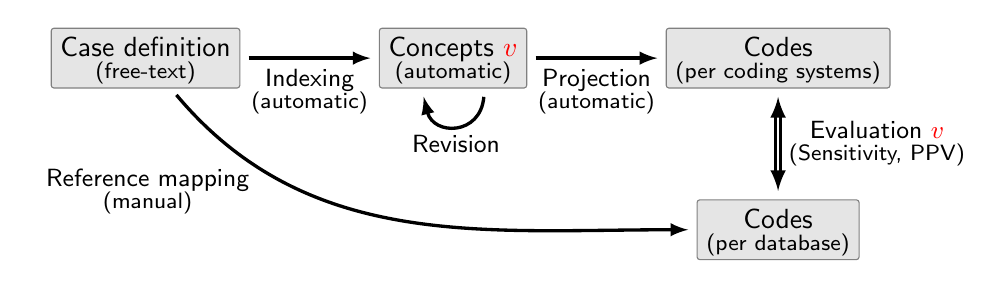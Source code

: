 % -*- mode: LaTeX -*-
\usetikzlibrary{arrows,calc,shapes.geometric,shapes.arrows,positioning,fit,backgrounds}


\begin{tikzpicture}[%
    every node/.style={%
      font=\sffamily,
      align=center
    },
    every path/.style={%
      font=\sffamily
    },
    insidearrow/.style={%
      -latex,
      very thick,
      shorten <= 3pt,
      shorten >= 3pt
    },
    insidenode/.style={%
      draw=black!50,
      fill=black!10,
      rounded corners=0.1em,
      text depth=0em
    },%
    outsidenode/.style={%
      text=black!70,%
      fill=none,draw=none
    },
    outsidearrow/.style={%
      dashed,
      color=black!70,thick,
      -latex, very thick,
      shorten <= 3pt,
      shorten >= 3pt
    },
  ]

  \node[insidenode] (concepts) {Concepts {\color{red}$v$}\\[-0.4em]\footnotesize (automatic)};
  \node[insidenode] (casedef) [left=5em of concepts] {Case definition \\[-0.4em] \footnotesize (free-text)};
  \node[insidenode] (codes) [right=5em of concepts] {Codes\\[-0.4em] \footnotesize (per coding systems)}; % {\color{red}$_m$}

  \path (casedef)
    edge[insidearrow]
    node[below] (indexing) {\small Indexing \\[-0.4em] \footnotesize (automatic)}
    (concepts);
  \path (concepts)
    edge[insidearrow]
    node[below] (mapping) {\small Projection \\[-0.4em] \footnotesize (automatic)}
    (codes);
  \draw[insidearrow] ($ (concepts.south) + (0.4,0) $)
    .. controls +(-.05,-.6) and +(0.15,-.6) ..
    node[below] (revision) {\small Revision}
     ($ (concepts.south) + (-.4,0) $);


  \begin{scope}
  \node[insidenode] (refcodes) [below=4em of codes] {Codes\\[-0.4em] \footnotesize (per database)};
  \draw[insidearrow] (casedef)
%   .. controls +(down:4em) .. +(down:4em)
        edge[out=310, in=180]
        node[pos=0.305, left=1.7em] {\small Reference mapping \\[-0.4em] \footnotesize (manual)}
        (refcodes.west);
  \path (codes)
    edge[insidearrow, latex-latex, double]
    node[right] {\small Evaluation {\color{red}$v$} \\[-0.4em] \footnotesize (Sensitivity, PPV)}
    (refcodes);
  \end{scope}
\end{tikzpicture}